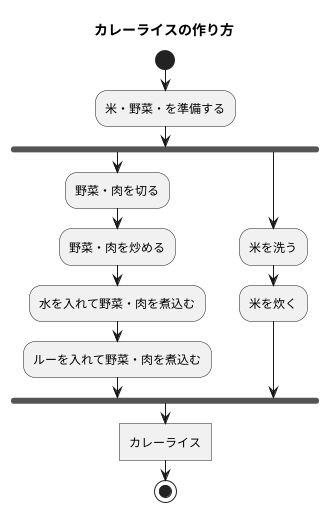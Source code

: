 @startuml カレーライス
title カレーライスの作り方
start
:米・野菜・を準備する;
fork
:野菜・肉を切る;
:野菜・肉を炒める;
:水を入れて野菜・肉を煮込む;
:ルーを入れて野菜・肉を煮込む;
fork again
:米を洗う;
:米を炊く;
end fork
:カレーライス]
stop
@enduml